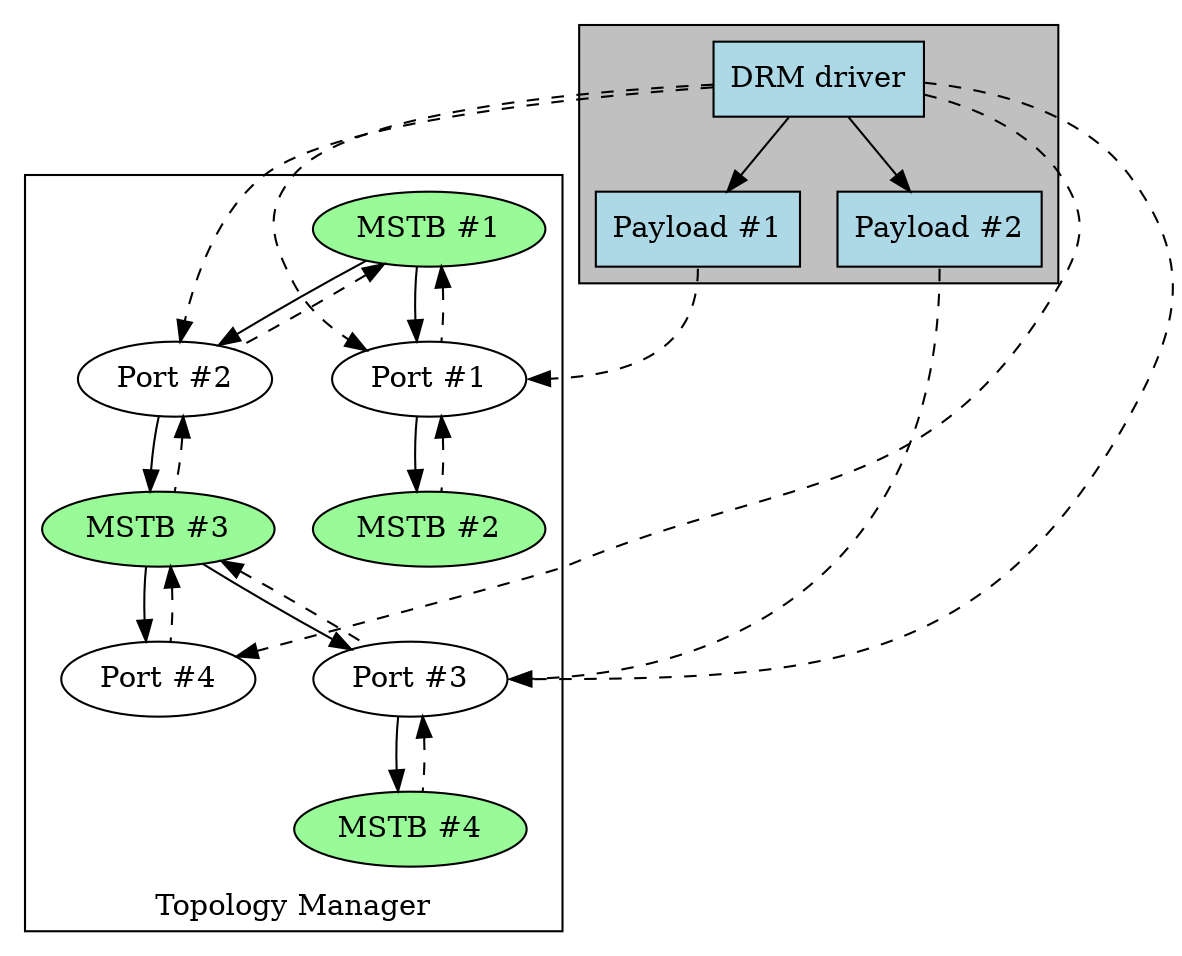 digraph T {
    /* Make sure our payloads are always drawn below the driver yesde */
    subgraph cluster_driver {
        fillcolor = grey;
        style = filled;
        driver -> {payload1, payload2} [dir=yesne];
    }

    /* Driver malloc references */
    edge [style=dashed];
    driver -> port1;
    driver -> port2;
    driver -> port3:e;
    driver -> port4;

    payload1:s -> port1:e;
    payload2:s -> port3:e;
    edge [style=""];

    subgraph cluster_topology {
        label="Topology Manager";
        labelloc=bottom;

        /* Topology references */
        mstb1 -> {port1, port2};
        port1 -> mstb2;
        port2 -> mstb3 -> {port3, port4};
        port3 -> mstb4;

        /* Malloc references */
        edge [style=dashed;dir=back];
        mstb1 -> {port1, port2};
        port1 -> mstb2;
        port2 -> mstb3 -> {port3, port4};
        port3 -> mstb4;
    }

    driver [label="DRM driver";style=filled;shape=box;fillcolor=lightblue];

    payload1 [label="Payload #1";style=filled;shape=box;fillcolor=lightblue];
    payload2 [label="Payload #2";style=filled;shape=box;fillcolor=lightblue];

    mstb1 [label="MSTB #1";style=filled;fillcolor=palegreen;shape=oval];
    mstb2 [label="MSTB #2";style=filled;fillcolor=palegreen;shape=oval];
    mstb3 [label="MSTB #3";style=filled;fillcolor=palegreen;shape=oval];
    mstb4 [label="MSTB #4";style=filled;fillcolor=palegreen;shape=oval];

    port1 [label="Port #1";shape=oval];
    port2 [label="Port #2";shape=oval];
    port3 [label="Port #3";shape=oval];
    port4 [label="Port #4";shape=oval];
}
